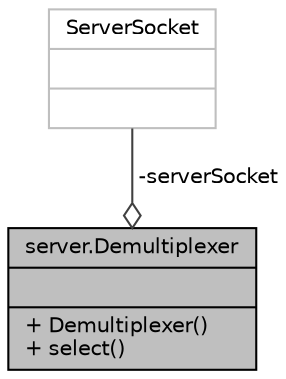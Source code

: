 digraph "server.Demultiplexer"
{
  edge [fontname="Helvetica",fontsize="10",labelfontname="Helvetica",labelfontsize="10"];
  node [fontname="Helvetica",fontsize="10",shape=record];
  Node1 [label="{server.Demultiplexer\n||+ Demultiplexer()\l+ select()\l}",height=0.2,width=0.4,color="black", fillcolor="grey75", style="filled" fontcolor="black"];
  Node2 -> Node1 [color="grey25",fontsize="10",style="solid",label=" -serverSocket" ,arrowhead="odiamond",fontname="Helvetica"];
  Node2 [label="{ServerSocket\n||}",height=0.2,width=0.4,color="grey75", fillcolor="white", style="filled"];
}
